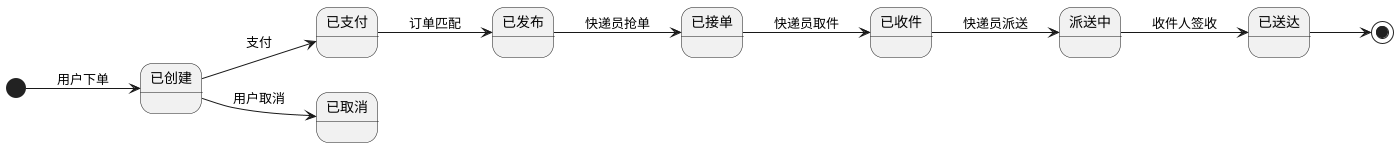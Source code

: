 @startuml
left to right direction
state "已创建" as created
state "已支付" as paid
state "已发布" as published
state "已接单" as taken
state "已收件" as accepted
state "派送中" as inDelivery
state "已送达" as picked
state "已取消" as cancelled

[*] --> created : 用户下单

created --> cancelled : 用户取消
created --> paid  : 支付

paid --> published  : 订单匹配

published --> taken : 快递员抢单

taken --> accepted : 快递员取件

accepted --> inDelivery : 快递员派送

inDelivery --> picked : 收件人签收

picked --> [*]

@enduml